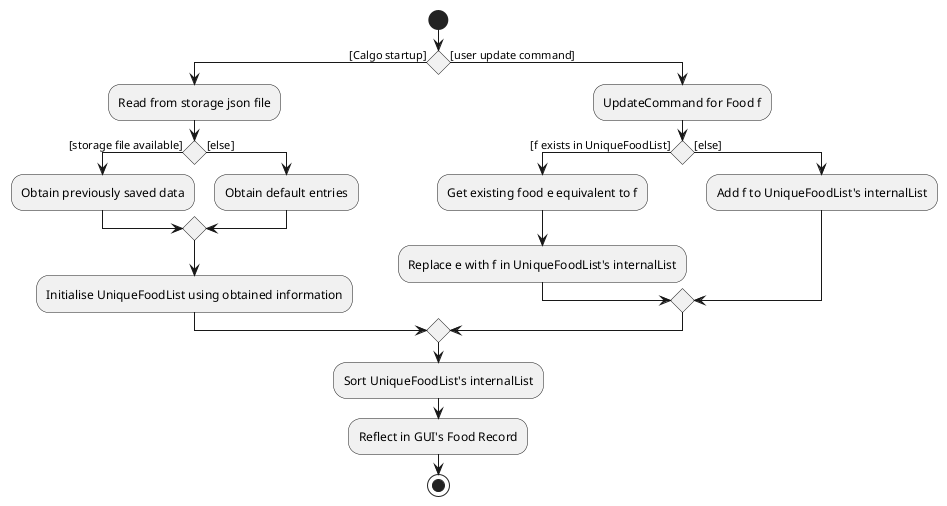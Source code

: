 @startuml

start
if() then ([Calgo startup])
:Read from storage json file;

if () then ([storage file available])
:Obtain previously saved data;
else ([else])
:Obtain default entries;
endif
:Initialise UniqueFoodList using obtained information;

else([user update command])
:UpdateCommand for Food f;
if () then ([f exists in UniqueFoodList])
:Get existing food e equivalent to f;
:Replace e with f in UniqueFoodList's internalList;
else ([else])
:Add f to UniqueFoodList's internalList;
endif

endif
:Sort UniqueFoodList's internalList;
:Reflect in GUI's Food Record;
stop

@enduml
